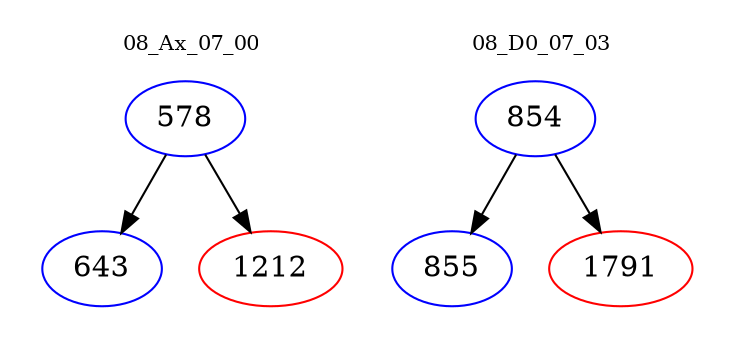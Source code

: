 digraph{
subgraph cluster_0 {
color = white
label = "08_Ax_07_00";
fontsize=10;
T0_578 [label="578", color="blue"]
T0_578 -> T0_643 [color="black"]
T0_643 [label="643", color="blue"]
T0_578 -> T0_1212 [color="black"]
T0_1212 [label="1212", color="red"]
}
subgraph cluster_1 {
color = white
label = "08_D0_07_03";
fontsize=10;
T1_854 [label="854", color="blue"]
T1_854 -> T1_855 [color="black"]
T1_855 [label="855", color="blue"]
T1_854 -> T1_1791 [color="black"]
T1_1791 [label="1791", color="red"]
}
}
